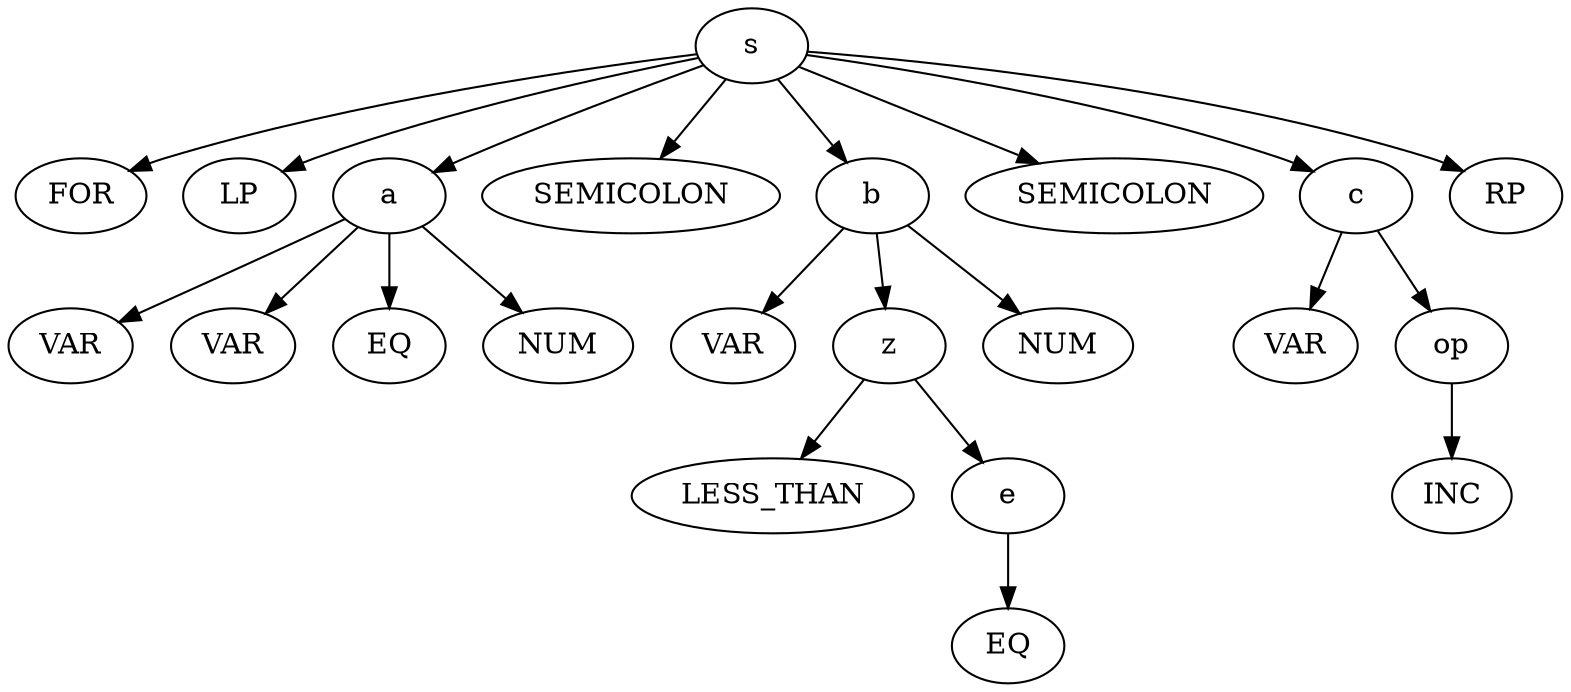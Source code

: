 digraph {
a0[label="s"]
a1[label="FOR"]
a2[label="LP"]
a3[label="a"]
a4[label="VAR"]
a5[label="VAR"]
a6[label="EQ"]
a7[label="NUM"]
a8[label="SEMICOLON"]
a9[label="b"]
a10[label="VAR"]
a11[label="z"]
a12[label="LESS_THAN"]
a13[label="e"]
a14[label="EQ"]
a15[label="NUM"]
a16[label="SEMICOLON"]
a17[label="c"]
a18[label="VAR"]
a19[label="op"]
a20[label="INC"]
a21[label="RP"]
a0 -> a1;
a3 -> a4;
a9 -> a10;
a11 -> a12;
a13 -> a14;
a17 -> a18;
a19 -> a20;
a0 -> a2;
a3 -> a5;
a9 -> a11;
a11 -> a13;
a17 -> a19;
a0 -> a3;
a3 -> a6;
a3 -> a7;
a9 -> a15;
a0 -> a8;
a0 -> a9;
a0 -> a16;
a0 -> a17;
a0 -> a21;
}
